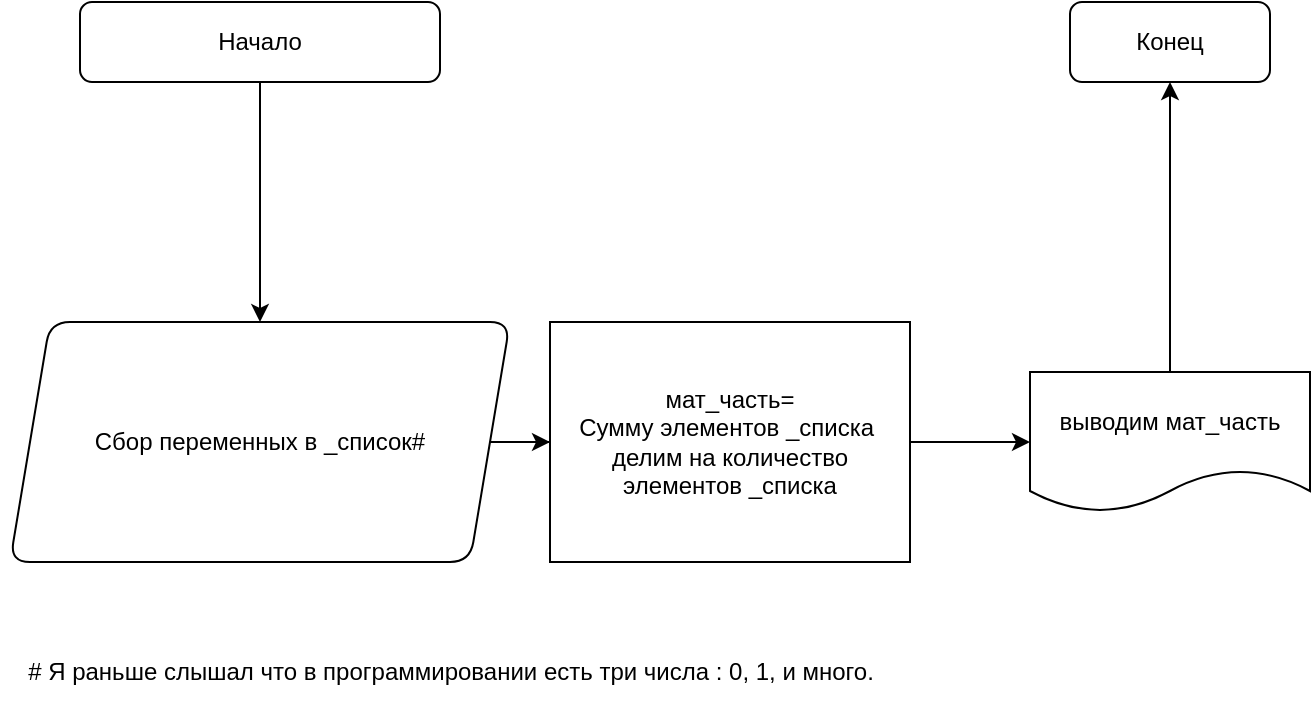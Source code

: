 <mxfile version="20.2.8" type="device"><diagram id="DBv0G2xUJ1UNWFITujig" name="Page-1"><mxGraphModel dx="1102" dy="905" grid="1" gridSize="10" guides="1" tooltips="1" connect="1" arrows="1" fold="1" page="1" pageScale="1" pageWidth="850" pageHeight="1100" math="0" shadow="0"><root><mxCell id="0"/><mxCell id="1" parent="0"/><mxCell id="4NxnWTUarjoJTknW5CtA-11" value="" style="edgeStyle=orthogonalEdgeStyle;rounded=0;orthogonalLoop=1;jettySize=auto;html=1;" edge="1" parent="1" source="4NxnWTUarjoJTknW5CtA-1" target="4NxnWTUarjoJTknW5CtA-10"><mxGeometry relative="1" as="geometry"/></mxCell><mxCell id="4NxnWTUarjoJTknW5CtA-13" value="" style="edgeStyle=orthogonalEdgeStyle;rounded=0;orthogonalLoop=1;jettySize=auto;html=1;" edge="1" parent="1" source="4NxnWTUarjoJTknW5CtA-10" target="4NxnWTUarjoJTknW5CtA-12"><mxGeometry relative="1" as="geometry"/></mxCell><mxCell id="4NxnWTUarjoJTknW5CtA-10" value="Сбор переменных в _список#" style="shape=parallelogram;perimeter=parallelogramPerimeter;whiteSpace=wrap;html=1;fixedSize=1;rounded=1;" vertex="1" parent="1"><mxGeometry x="30" y="190" width="250" height="120" as="geometry"/></mxCell><mxCell id="4NxnWTUarjoJTknW5CtA-15" value="" style="edgeStyle=orthogonalEdgeStyle;rounded=0;orthogonalLoop=1;jettySize=auto;html=1;" edge="1" parent="1" source="4NxnWTUarjoJTknW5CtA-12" target="4NxnWTUarjoJTknW5CtA-14"><mxGeometry relative="1" as="geometry"/></mxCell><mxCell id="4NxnWTUarjoJTknW5CtA-12" value="мат_часть=&lt;br&gt;Сумму элементов _списка&amp;nbsp;&lt;br&gt;делим на количество элементов _списка" style="rounded=0;whiteSpace=wrap;html=1;" vertex="1" parent="1"><mxGeometry x="300" y="190" width="180" height="120" as="geometry"/></mxCell><mxCell id="4NxnWTUarjoJTknW5CtA-17" value="" style="edgeStyle=orthogonalEdgeStyle;rounded=0;orthogonalLoop=1;jettySize=auto;html=1;" edge="1" parent="1" source="4NxnWTUarjoJTknW5CtA-14" target="4NxnWTUarjoJTknW5CtA-16"><mxGeometry relative="1" as="geometry"/></mxCell><mxCell id="4NxnWTUarjoJTknW5CtA-14" value="выводим мат_часть" style="shape=document;whiteSpace=wrap;html=1;boundedLbl=1;" vertex="1" parent="1"><mxGeometry x="540" y="215" width="140" height="70" as="geometry"/></mxCell><mxCell id="4NxnWTUarjoJTknW5CtA-1" value="Начало" style="rounded=1;whiteSpace=wrap;html=1;" vertex="1" parent="1"><mxGeometry x="65" y="30" width="180" height="40" as="geometry"/></mxCell><mxCell id="4NxnWTUarjoJTknW5CtA-16" value="Конец" style="rounded=1;whiteSpace=wrap;html=1;" vertex="1" parent="1"><mxGeometry x="560" y="30" width="100" height="40" as="geometry"/></mxCell><mxCell id="4NxnWTUarjoJTknW5CtA-18" value="# Я раньше слышал что в программировании есть три числа : 0, 1, и много." style="text;html=1;align=center;verticalAlign=middle;resizable=0;points=[];autosize=1;strokeColor=none;fillColor=none;" vertex="1" parent="1"><mxGeometry x="25" y="350" width="450" height="30" as="geometry"/></mxCell></root></mxGraphModel></diagram></mxfile>